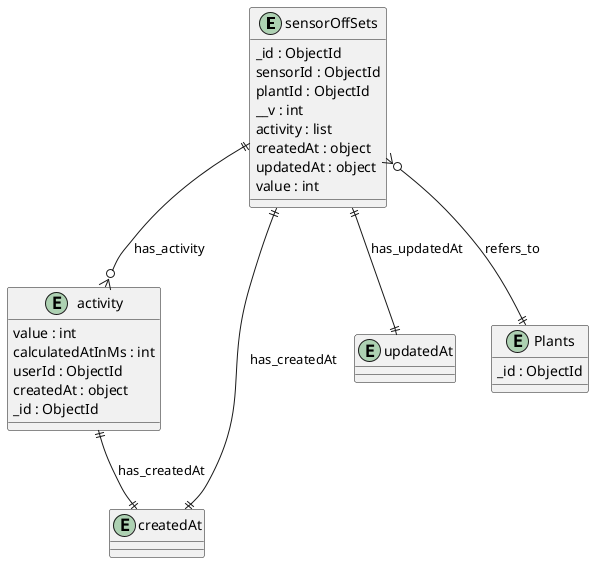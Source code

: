@startuml sensorOffSets_Diagram

entity "sensorOffSets" as sensorOffSets {
  _id : ObjectId
  sensorId : ObjectId
  plantId : ObjectId
  __v : int
  activity : list
  createdAt : object
  updatedAt : object
  value : int
}

entity "activity" as activity {
  value : int
  calculatedAtInMs : int
  userId : ObjectId
  createdAt : object
  _id : ObjectId
}

entity "createdAt" as createdAt {
}

entity "updatedAt" as updatedAt {
}


' Shared Plant entity
entity "Plants" as Plants {
  _id : ObjectId
}

' Relationships
sensorOffSets }o--|| Plants : refers_to
sensorOffSets ||--o{ activity : has_activity
activity ||--|| createdAt : has_createdAt
sensorOffSets ||--|| createdAt : has_createdAt
sensorOffSets ||--|| updatedAt : has_updatedAt
@enduml